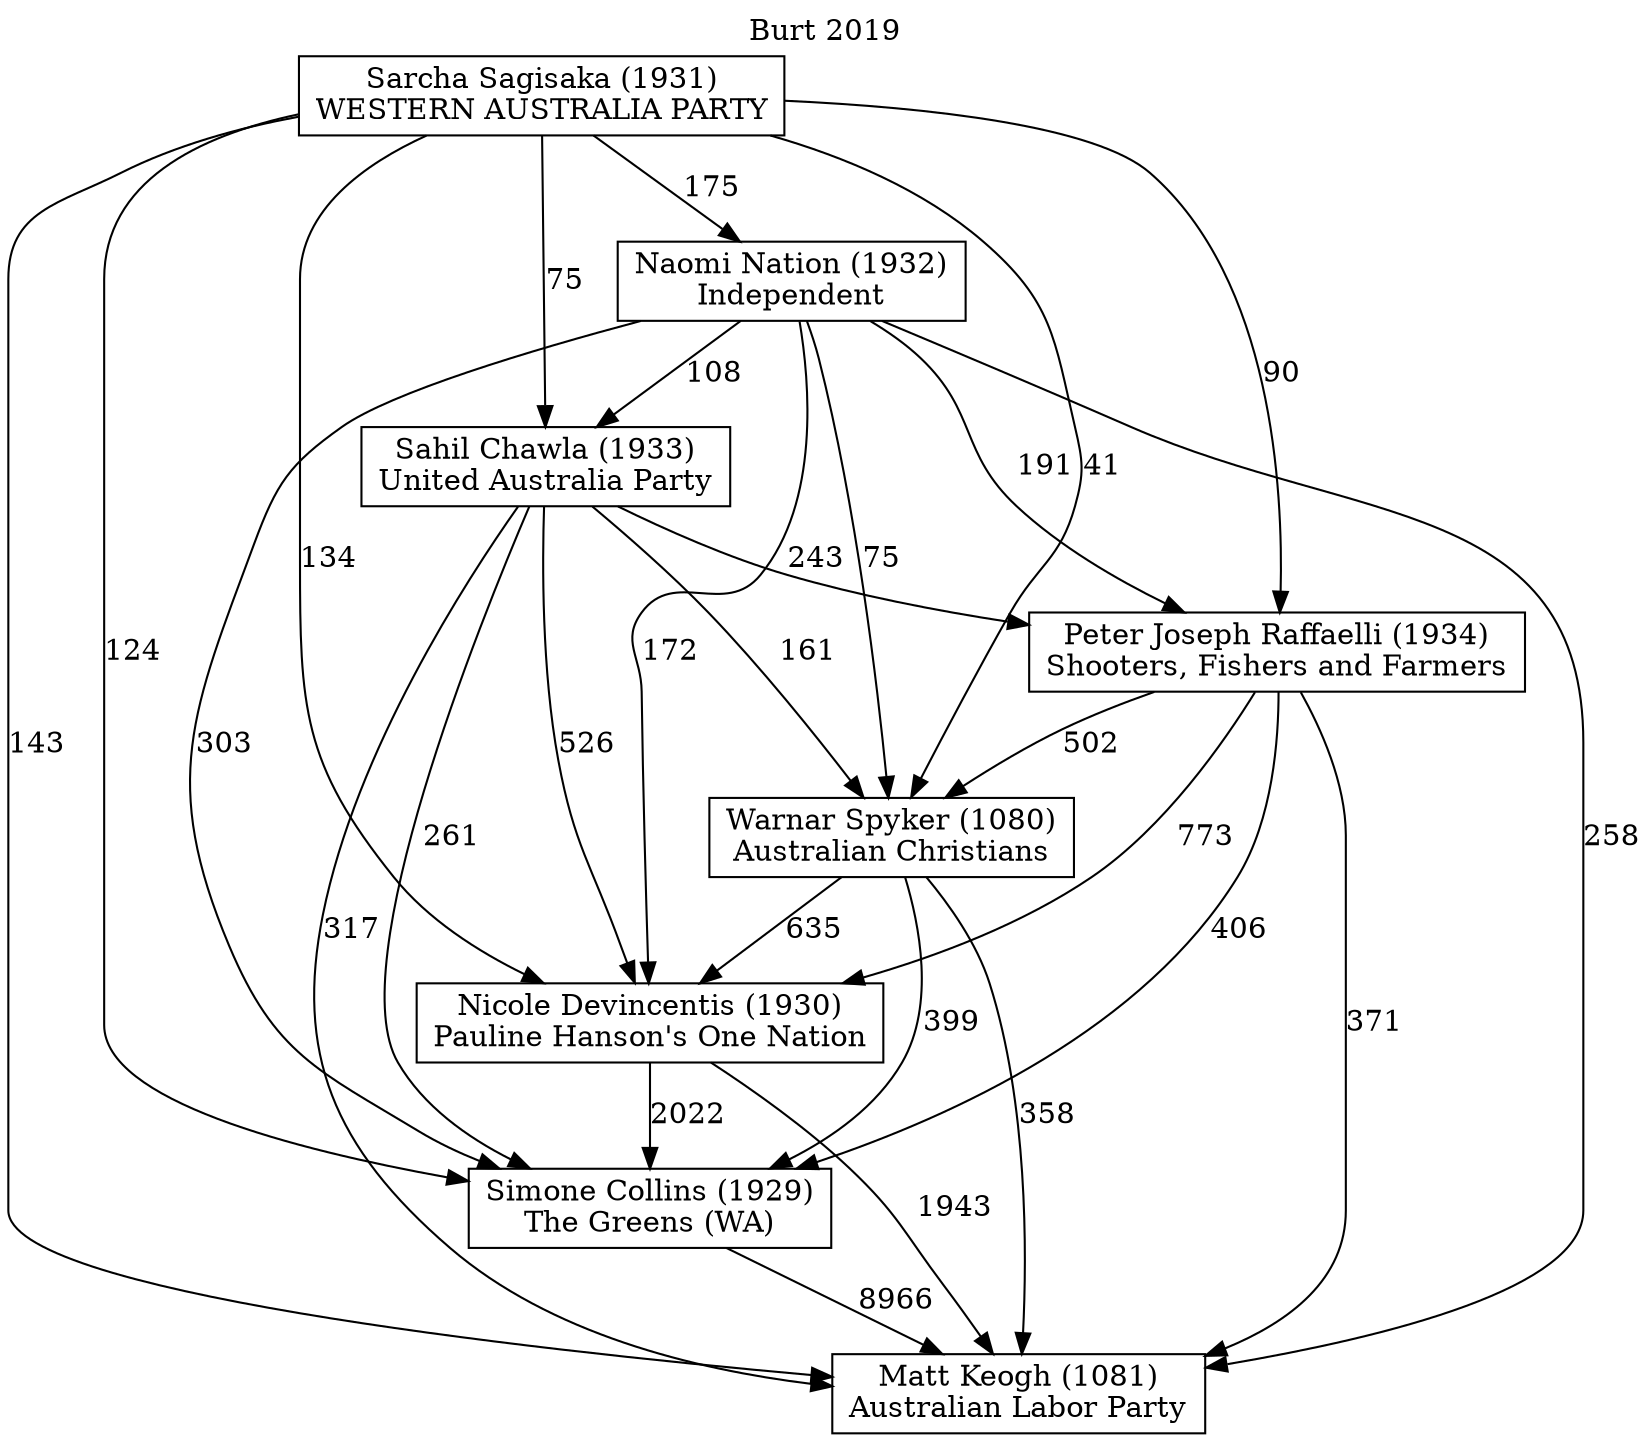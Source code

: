 // House preference flow
digraph "Matt Keogh (1081)_Burt_2019" {
	graph [label="Burt 2019" labelloc=t mclimit=10]
	node [shape=box]
	"Matt Keogh (1081)" [label="Matt Keogh (1081)
Australian Labor Party"]
	"Naomi Nation (1932)" [label="Naomi Nation (1932)
Independent"]
	"Nicole Devincentis (1930)" [label="Nicole Devincentis (1930)
Pauline Hanson's One Nation"]
	"Peter Joseph Raffaelli (1934)" [label="Peter Joseph Raffaelli (1934)
Shooters, Fishers and Farmers"]
	"Sahil Chawla (1933)" [label="Sahil Chawla (1933)
United Australia Party"]
	"Sarcha Sagisaka (1931)" [label="Sarcha Sagisaka (1931)
WESTERN AUSTRALIA PARTY"]
	"Simone Collins (1929)" [label="Simone Collins (1929)
The Greens (WA)"]
	"Warnar Spyker (1080)" [label="Warnar Spyker (1080)
Australian Christians"]
	"Naomi Nation (1932)" -> "Matt Keogh (1081)" [label=258]
	"Naomi Nation (1932)" -> "Nicole Devincentis (1930)" [label=172]
	"Naomi Nation (1932)" -> "Peter Joseph Raffaelli (1934)" [label=191]
	"Naomi Nation (1932)" -> "Sahil Chawla (1933)" [label=108]
	"Naomi Nation (1932)" -> "Simone Collins (1929)" [label=303]
	"Naomi Nation (1932)" -> "Warnar Spyker (1080)" [label=75]
	"Nicole Devincentis (1930)" -> "Matt Keogh (1081)" [label=1943]
	"Nicole Devincentis (1930)" -> "Simone Collins (1929)" [label=2022]
	"Peter Joseph Raffaelli (1934)" -> "Matt Keogh (1081)" [label=371]
	"Peter Joseph Raffaelli (1934)" -> "Nicole Devincentis (1930)" [label=773]
	"Peter Joseph Raffaelli (1934)" -> "Simone Collins (1929)" [label=406]
	"Peter Joseph Raffaelli (1934)" -> "Warnar Spyker (1080)" [label=502]
	"Sahil Chawla (1933)" -> "Matt Keogh (1081)" [label=317]
	"Sahil Chawla (1933)" -> "Nicole Devincentis (1930)" [label=526]
	"Sahil Chawla (1933)" -> "Peter Joseph Raffaelli (1934)" [label=243]
	"Sahil Chawla (1933)" -> "Simone Collins (1929)" [label=261]
	"Sahil Chawla (1933)" -> "Warnar Spyker (1080)" [label=161]
	"Sarcha Sagisaka (1931)" -> "Matt Keogh (1081)" [label=143]
	"Sarcha Sagisaka (1931)" -> "Naomi Nation (1932)" [label=175]
	"Sarcha Sagisaka (1931)" -> "Nicole Devincentis (1930)" [label=134]
	"Sarcha Sagisaka (1931)" -> "Peter Joseph Raffaelli (1934)" [label=90]
	"Sarcha Sagisaka (1931)" -> "Sahil Chawla (1933)" [label=75]
	"Sarcha Sagisaka (1931)" -> "Simone Collins (1929)" [label=124]
	"Sarcha Sagisaka (1931)" -> "Warnar Spyker (1080)" [label=41]
	"Simone Collins (1929)" -> "Matt Keogh (1081)" [label=8966]
	"Warnar Spyker (1080)" -> "Matt Keogh (1081)" [label=358]
	"Warnar Spyker (1080)" -> "Nicole Devincentis (1930)" [label=635]
	"Warnar Spyker (1080)" -> "Simone Collins (1929)" [label=399]
}
